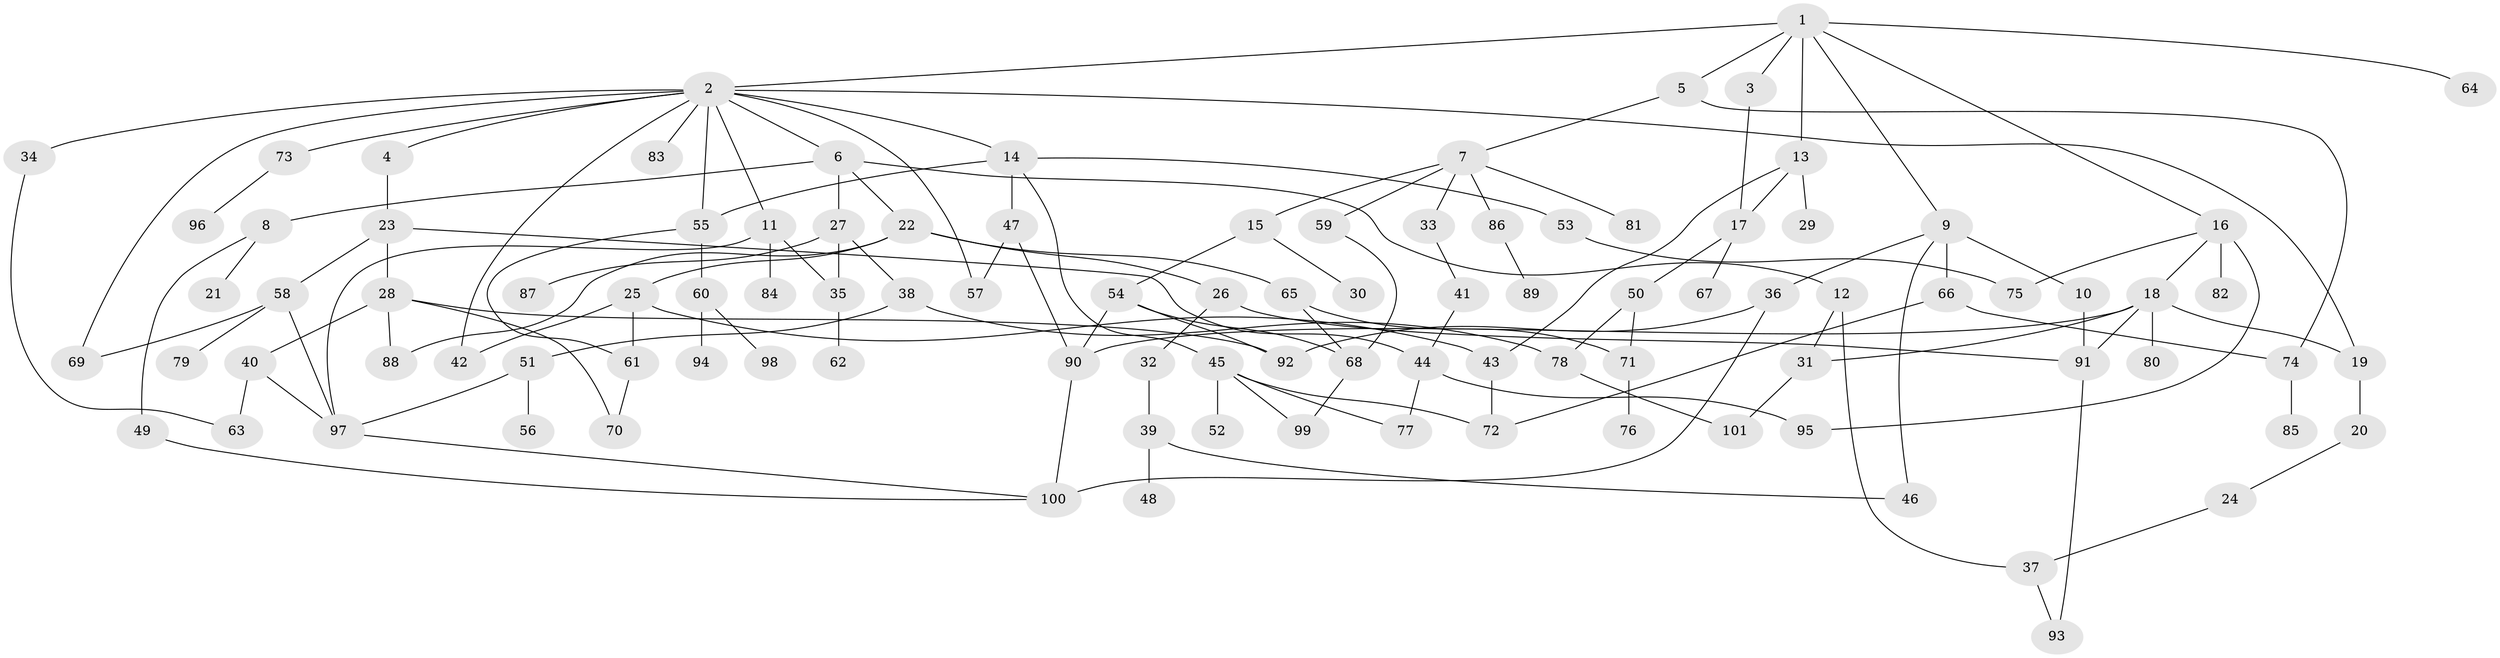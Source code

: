 // coarse degree distribution, {7: 0.03333333333333333, 14: 0.03333333333333333, 1: 0.26666666666666666, 13: 0.06666666666666667, 3: 0.13333333333333333, 2: 0.3, 5: 0.1, 6: 0.03333333333333333, 4: 0.03333333333333333}
// Generated by graph-tools (version 1.1) at 2025/17/03/04/25 18:17:09]
// undirected, 101 vertices, 141 edges
graph export_dot {
graph [start="1"]
  node [color=gray90,style=filled];
  1;
  2;
  3;
  4;
  5;
  6;
  7;
  8;
  9;
  10;
  11;
  12;
  13;
  14;
  15;
  16;
  17;
  18;
  19;
  20;
  21;
  22;
  23;
  24;
  25;
  26;
  27;
  28;
  29;
  30;
  31;
  32;
  33;
  34;
  35;
  36;
  37;
  38;
  39;
  40;
  41;
  42;
  43;
  44;
  45;
  46;
  47;
  48;
  49;
  50;
  51;
  52;
  53;
  54;
  55;
  56;
  57;
  58;
  59;
  60;
  61;
  62;
  63;
  64;
  65;
  66;
  67;
  68;
  69;
  70;
  71;
  72;
  73;
  74;
  75;
  76;
  77;
  78;
  79;
  80;
  81;
  82;
  83;
  84;
  85;
  86;
  87;
  88;
  89;
  90;
  91;
  92;
  93;
  94;
  95;
  96;
  97;
  98;
  99;
  100;
  101;
  1 -- 2;
  1 -- 3;
  1 -- 5;
  1 -- 9;
  1 -- 13;
  1 -- 16;
  1 -- 64;
  2 -- 4;
  2 -- 6;
  2 -- 11;
  2 -- 14;
  2 -- 19;
  2 -- 34;
  2 -- 55;
  2 -- 57;
  2 -- 73;
  2 -- 83;
  2 -- 42;
  2 -- 69;
  3 -- 17;
  4 -- 23;
  5 -- 7;
  5 -- 74;
  6 -- 8;
  6 -- 12;
  6 -- 22;
  6 -- 27;
  7 -- 15;
  7 -- 33;
  7 -- 59;
  7 -- 81;
  7 -- 86;
  8 -- 21;
  8 -- 49;
  9 -- 10;
  9 -- 36;
  9 -- 66;
  9 -- 46;
  10 -- 91;
  11 -- 84;
  11 -- 97;
  11 -- 35;
  12 -- 31;
  12 -- 37;
  13 -- 17;
  13 -- 29;
  13 -- 43;
  14 -- 45;
  14 -- 47;
  14 -- 53;
  14 -- 55;
  15 -- 30;
  15 -- 54;
  16 -- 18;
  16 -- 75;
  16 -- 82;
  16 -- 95;
  17 -- 50;
  17 -- 67;
  18 -- 80;
  18 -- 90;
  18 -- 19;
  18 -- 31;
  18 -- 91;
  19 -- 20;
  20 -- 24;
  22 -- 25;
  22 -- 26;
  22 -- 65;
  22 -- 88;
  23 -- 28;
  23 -- 58;
  23 -- 44;
  24 -- 37;
  25 -- 42;
  25 -- 43;
  25 -- 61;
  26 -- 32;
  26 -- 91;
  27 -- 35;
  27 -- 38;
  27 -- 87;
  28 -- 40;
  28 -- 70;
  28 -- 92;
  28 -- 88;
  31 -- 101;
  32 -- 39;
  33 -- 41;
  34 -- 63;
  35 -- 62;
  36 -- 100;
  36 -- 92;
  37 -- 93;
  38 -- 51;
  38 -- 78;
  39 -- 46;
  39 -- 48;
  40 -- 97;
  40 -- 63;
  41 -- 44;
  43 -- 72;
  44 -- 77;
  44 -- 95;
  45 -- 52;
  45 -- 72;
  45 -- 99;
  45 -- 77;
  47 -- 90;
  47 -- 57;
  49 -- 100;
  50 -- 71;
  50 -- 78;
  51 -- 56;
  51 -- 97;
  53 -- 75;
  54 -- 90;
  54 -- 68;
  54 -- 92;
  55 -- 60;
  55 -- 61;
  58 -- 69;
  58 -- 79;
  58 -- 97;
  59 -- 68;
  60 -- 94;
  60 -- 98;
  61 -- 70;
  65 -- 71;
  65 -- 68;
  66 -- 74;
  66 -- 72;
  68 -- 99;
  71 -- 76;
  73 -- 96;
  74 -- 85;
  78 -- 101;
  86 -- 89;
  90 -- 100;
  91 -- 93;
  97 -- 100;
}

